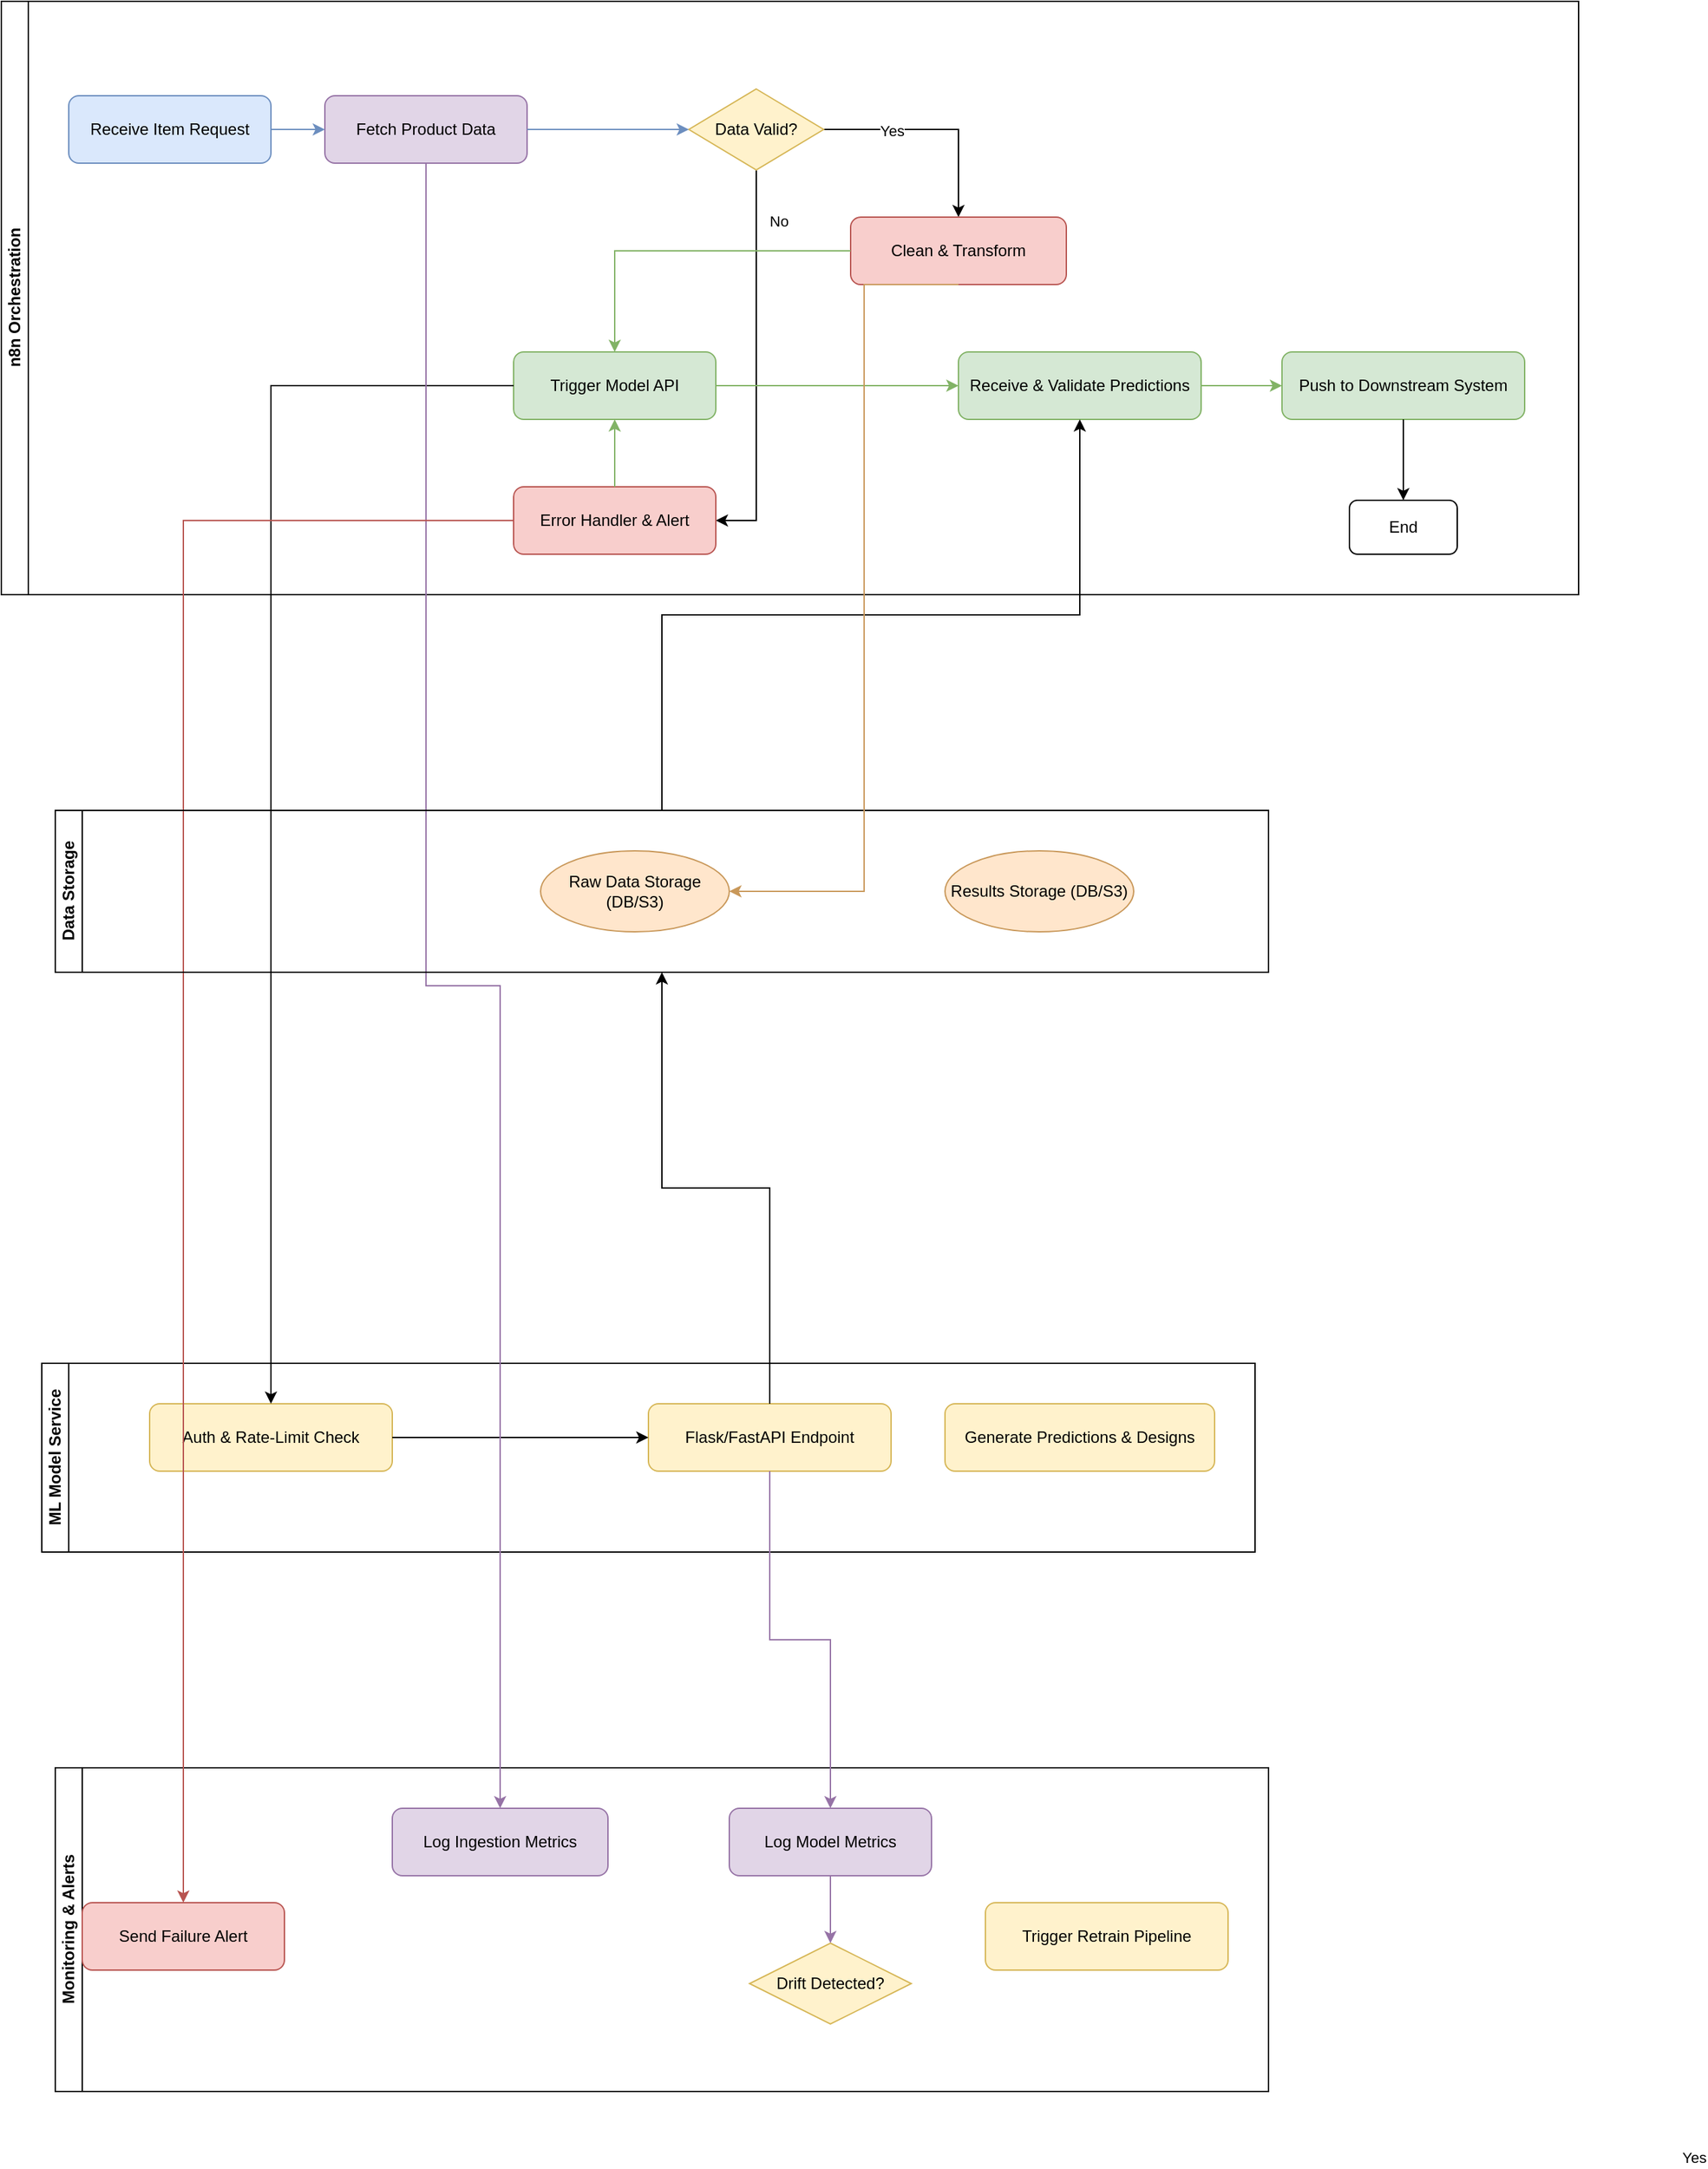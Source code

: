 <mxfile version="27.0.6">
  <diagram name="Complete Flowchart" id="WuH5lPuAPLfUjadhceZF">
    <mxGraphModel dx="3079" dy="2119" grid="1" gridSize="10" guides="1" tooltips="1" connect="1" arrows="1" fold="1" page="1" pageScale="1" pageWidth="850" pageHeight="1100" math="0" shadow="0">
      <root>
        <mxCell id="0" />
        <mxCell id="1" parent="0" />
        <mxCell id="X-7tLOTNDGGn71ntqQBZ-1" value="n8n Orchestration" style="swimlane;html=1;startSize=20;horizontal=0;" vertex="1" parent="1">
          <mxGeometry x="-150" y="-500" width="1170" height="440" as="geometry" />
        </mxCell>
        <mxCell id="X-7tLOTNDGGn71ntqQBZ-2" value="Receive Item Request" style="rounded=1;whiteSpace=wrap;html=1;fillColor=#DAE8FC;strokeColor=#6C8EBF;" vertex="1" parent="X-7tLOTNDGGn71ntqQBZ-1">
          <mxGeometry x="50" y="70" width="150" height="50" as="geometry" />
        </mxCell>
        <mxCell id="X-7tLOTNDGGn71ntqQBZ-3" value="Fetch Product Data" style="rounded=1;whiteSpace=wrap;html=1;fillColor=#E1D5E7;strokeColor=#9673A6;" vertex="1" parent="X-7tLOTNDGGn71ntqQBZ-1">
          <mxGeometry x="240" y="70" width="150" height="50" as="geometry" />
        </mxCell>
        <mxCell id="X-7tLOTNDGGn71ntqQBZ-47" style="edgeStyle=orthogonalEdgeStyle;rounded=0;orthogonalLoop=1;jettySize=auto;html=1;" edge="1" parent="X-7tLOTNDGGn71ntqQBZ-1" source="X-7tLOTNDGGn71ntqQBZ-4">
          <mxGeometry relative="1" as="geometry">
            <mxPoint x="710" y="160" as="targetPoint" />
            <Array as="points">
              <mxPoint x="710" y="95" />
            </Array>
          </mxGeometry>
        </mxCell>
        <mxCell id="X-7tLOTNDGGn71ntqQBZ-48" style="edgeStyle=orthogonalEdgeStyle;rounded=0;orthogonalLoop=1;jettySize=auto;html=1;entryX=1;entryY=0.5;entryDx=0;entryDy=0;" edge="1" parent="X-7tLOTNDGGn71ntqQBZ-1" source="X-7tLOTNDGGn71ntqQBZ-4" target="X-7tLOTNDGGn71ntqQBZ-6">
          <mxGeometry relative="1" as="geometry">
            <mxPoint x="575" y="390" as="targetPoint" />
          </mxGeometry>
        </mxCell>
        <mxCell id="X-7tLOTNDGGn71ntqQBZ-4" value="Data Valid?" style="rhombus;whiteSpace=wrap;html=1;fillColor=#FFF2CC;strokeColor=#D6B656;" vertex="1" parent="X-7tLOTNDGGn71ntqQBZ-1">
          <mxGeometry x="510" y="65" width="100" height="60" as="geometry" />
        </mxCell>
        <mxCell id="X-7tLOTNDGGn71ntqQBZ-5" value="Clean &amp; Transform" style="rounded=1;whiteSpace=wrap;html=1;fillColor=#F8CECC;strokeColor=#B85450;" vertex="1" parent="X-7tLOTNDGGn71ntqQBZ-1">
          <mxGeometry x="630" y="160" width="160" height="50" as="geometry" />
        </mxCell>
        <mxCell id="X-7tLOTNDGGn71ntqQBZ-6" value="Error Handler &amp; Alert" style="rounded=1;whiteSpace=wrap;html=1;fillColor=#F8CECC;strokeColor=#B85450;" vertex="1" parent="X-7tLOTNDGGn71ntqQBZ-1">
          <mxGeometry x="380" y="360" width="150" height="50" as="geometry" />
        </mxCell>
        <mxCell id="X-7tLOTNDGGn71ntqQBZ-7" value="Trigger Model API" style="rounded=1;whiteSpace=wrap;html=1;fillColor=#D5E8D4;strokeColor=#82B366;" vertex="1" parent="X-7tLOTNDGGn71ntqQBZ-1">
          <mxGeometry x="380" y="260" width="150" height="50" as="geometry" />
        </mxCell>
        <mxCell id="X-7tLOTNDGGn71ntqQBZ-8" value="Receive &amp; Validate Predictions" style="rounded=1;whiteSpace=wrap;html=1;fillColor=#D5E8D4;strokeColor=#82B366;" vertex="1" parent="X-7tLOTNDGGn71ntqQBZ-1">
          <mxGeometry x="710" y="260" width="180" height="50" as="geometry" />
        </mxCell>
        <mxCell id="X-7tLOTNDGGn71ntqQBZ-9" value="Push to Downstream System" style="rounded=1;whiteSpace=wrap;html=1;fillColor=#D5E8D4;strokeColor=#82B366;" vertex="1" parent="X-7tLOTNDGGn71ntqQBZ-1">
          <mxGeometry x="950" y="260" width="180" height="50" as="geometry" />
        </mxCell>
        <mxCell id="X-7tLOTNDGGn71ntqQBZ-11" style="edgeStyle=orthogonalEdgeStyle;rounded=0;html=1;strokeColor=#6C8EBF;" edge="1" parent="X-7tLOTNDGGn71ntqQBZ-1" source="X-7tLOTNDGGn71ntqQBZ-2" target="X-7tLOTNDGGn71ntqQBZ-3">
          <mxGeometry relative="1" as="geometry" />
        </mxCell>
        <mxCell id="X-7tLOTNDGGn71ntqQBZ-12" style="edgeStyle=orthogonalEdgeStyle;rounded=0;html=1;strokeColor=#6C8EBF;" edge="1" parent="X-7tLOTNDGGn71ntqQBZ-1" source="X-7tLOTNDGGn71ntqQBZ-3" target="X-7tLOTNDGGn71ntqQBZ-4">
          <mxGeometry relative="1" as="geometry" />
        </mxCell>
        <mxCell id="X-7tLOTNDGGn71ntqQBZ-13" value="Yes" style="edgeLabel;html=1;" edge="1" parent="X-7tLOTNDGGn71ntqQBZ-1" source="X-7tLOTNDGGn71ntqQBZ-4" target="X-7tLOTNDGGn71ntqQBZ-5">
          <mxGeometry x="-0.618" y="8" relative="1" as="geometry">
            <mxPoint as="offset" />
            <Array as="points">
              <mxPoint x="650" y="95" />
              <mxPoint x="680" y="60" />
              <mxPoint x="710" y="100" />
              <mxPoint x="680" y="80" />
            </Array>
          </mxGeometry>
        </mxCell>
        <mxCell id="X-7tLOTNDGGn71ntqQBZ-14" value="No" style="edgeLabel;html=1;" edge="1" parent="X-7tLOTNDGGn71ntqQBZ-1" source="X-7tLOTNDGGn71ntqQBZ-4" target="X-7tLOTNDGGn71ntqQBZ-6">
          <mxGeometry x="-0.824" y="26" relative="1" as="geometry">
            <mxPoint as="offset" />
          </mxGeometry>
        </mxCell>
        <mxCell id="X-7tLOTNDGGn71ntqQBZ-15" style="edgeStyle=orthogonalEdgeStyle;rounded=0;html=1;strokeColor=#82B366;" edge="1" parent="X-7tLOTNDGGn71ntqQBZ-1" source="X-7tLOTNDGGn71ntqQBZ-5" target="X-7tLOTNDGGn71ntqQBZ-7">
          <mxGeometry relative="1" as="geometry" />
        </mxCell>
        <mxCell id="X-7tLOTNDGGn71ntqQBZ-16" style="edgeStyle=orthogonalEdgeStyle;rounded=0;html=1;strokeColor=#82B366;" edge="1" parent="X-7tLOTNDGGn71ntqQBZ-1" source="X-7tLOTNDGGn71ntqQBZ-6" target="X-7tLOTNDGGn71ntqQBZ-7">
          <mxGeometry relative="1" as="geometry" />
        </mxCell>
        <mxCell id="X-7tLOTNDGGn71ntqQBZ-17" style="edgeStyle=orthogonalEdgeStyle;rounded=0;html=1;strokeColor=#82B366;" edge="1" parent="X-7tLOTNDGGn71ntqQBZ-1" source="X-7tLOTNDGGn71ntqQBZ-7" target="X-7tLOTNDGGn71ntqQBZ-8">
          <mxGeometry relative="1" as="geometry" />
        </mxCell>
        <mxCell id="X-7tLOTNDGGn71ntqQBZ-18" style="edgeStyle=orthogonalEdgeStyle;rounded=0;html=1;strokeColor=#82B366;" edge="1" parent="X-7tLOTNDGGn71ntqQBZ-1" source="X-7tLOTNDGGn71ntqQBZ-8" target="X-7tLOTNDGGn71ntqQBZ-9">
          <mxGeometry relative="1" as="geometry" />
        </mxCell>
        <mxCell id="X-7tLOTNDGGn71ntqQBZ-10" value="End" style="rounded=1;whiteSpace=wrap;html=1;fillColor=#FFFFFF;strokeColor=#000000;" vertex="1" parent="X-7tLOTNDGGn71ntqQBZ-1">
          <mxGeometry x="1000" y="370" width="80" height="40" as="geometry" />
        </mxCell>
        <mxCell id="X-7tLOTNDGGn71ntqQBZ-19" style="edgeStyle=orthogonalEdgeStyle;rounded=0;html=1;strokeColor=#000000;" edge="1" parent="X-7tLOTNDGGn71ntqQBZ-1" source="X-7tLOTNDGGn71ntqQBZ-9" target="X-7tLOTNDGGn71ntqQBZ-10">
          <mxGeometry relative="1" as="geometry" />
        </mxCell>
        <mxCell id="X-7tLOTNDGGn71ntqQBZ-23" value="ML Model Service" style="swimlane;html=1;startSize=20;horizontal=0;" vertex="1" parent="1">
          <mxGeometry x="-120" y="510" width="900" height="140" as="geometry" />
        </mxCell>
        <mxCell id="X-7tLOTNDGGn71ntqQBZ-24" value="Auth &amp; Rate-Limit Check" style="rounded=1;whiteSpace=wrap;html=1;fillColor=#FFF2CC;strokeColor=#D6B656;" vertex="1" parent="X-7tLOTNDGGn71ntqQBZ-23">
          <mxGeometry x="80" y="30" width="180" height="50" as="geometry" />
        </mxCell>
        <mxCell id="X-7tLOTNDGGn71ntqQBZ-25" value="Flask/FastAPI Endpoint" style="rounded=1;whiteSpace=wrap;html=1;fillColor=#FFF2CC;strokeColor=#D6B656;" vertex="1" parent="X-7tLOTNDGGn71ntqQBZ-23">
          <mxGeometry x="450" y="30" width="180" height="50" as="geometry" />
        </mxCell>
        <mxCell id="X-7tLOTNDGGn71ntqQBZ-51" style="edgeStyle=orthogonalEdgeStyle;rounded=0;orthogonalLoop=1;jettySize=auto;html=1;exitX=0.25;exitY=0;exitDx=0;exitDy=0;" edge="1" parent="X-7tLOTNDGGn71ntqQBZ-23" source="X-7tLOTNDGGn71ntqQBZ-26">
          <mxGeometry relative="1" as="geometry">
            <mxPoint x="719.667" y="40" as="targetPoint" />
          </mxGeometry>
        </mxCell>
        <mxCell id="X-7tLOTNDGGn71ntqQBZ-52" value="Text" style="edgeLabel;html=1;align=center;verticalAlign=middle;resizable=0;points=[];" vertex="1" connectable="0" parent="X-7tLOTNDGGn71ntqQBZ-51">
          <mxGeometry x="1" y="-1" relative="1" as="geometry">
            <mxPoint x="-1" y="-1" as="offset" />
          </mxGeometry>
        </mxCell>
        <mxCell id="X-7tLOTNDGGn71ntqQBZ-26" value="Generate Predictions &amp; Designs" style="rounded=1;whiteSpace=wrap;html=1;fillColor=#FFF2CC;strokeColor=#D6B656;" vertex="1" parent="X-7tLOTNDGGn71ntqQBZ-23">
          <mxGeometry x="670" y="30" width="200" height="50" as="geometry" />
        </mxCell>
        <mxCell id="X-7tLOTNDGGn71ntqQBZ-27" value="Monitoring &amp; Alerts" style="swimlane;html=1;startSize=20;horizontal=0;" vertex="1" parent="1">
          <mxGeometry x="-110" y="810" width="900" height="240" as="geometry" />
        </mxCell>
        <mxCell id="X-7tLOTNDGGn71ntqQBZ-28" value="Log Ingestion Metrics" style="rounded=1;whiteSpace=wrap;html=1;fillColor=#E1D5E7;strokeColor=#9673A6;" vertex="1" parent="X-7tLOTNDGGn71ntqQBZ-27">
          <mxGeometry x="250" y="30" width="160" height="50" as="geometry" />
        </mxCell>
        <mxCell id="X-7tLOTNDGGn71ntqQBZ-29" value="Log Model Metrics" style="rounded=1;whiteSpace=wrap;html=1;fillColor=#E1D5E7;strokeColor=#9673A6;" vertex="1" parent="X-7tLOTNDGGn71ntqQBZ-27">
          <mxGeometry x="500" y="30" width="150" height="50" as="geometry" />
        </mxCell>
        <mxCell id="X-7tLOTNDGGn71ntqQBZ-30" value="Send Failure Alert" style="rounded=1;whiteSpace=wrap;html=1;fillColor=#F8CECC;strokeColor=#B85450;" vertex="1" parent="X-7tLOTNDGGn71ntqQBZ-27">
          <mxGeometry x="20" y="100" width="150" height="50" as="geometry" />
        </mxCell>
        <mxCell id="X-7tLOTNDGGn71ntqQBZ-31" value="Drift Detected?" style="rhombus;whiteSpace=wrap;html=1;fillColor=#FFF2CC;strokeColor=#D6B656;" vertex="1" parent="X-7tLOTNDGGn71ntqQBZ-27">
          <mxGeometry x="515" y="130" width="120" height="60" as="geometry" />
        </mxCell>
        <mxCell id="X-7tLOTNDGGn71ntqQBZ-32" value="Trigger Retrain Pipeline" style="rounded=1;whiteSpace=wrap;html=1;fillColor=#FFF2CC;strokeColor=#D6B656;" vertex="1" parent="X-7tLOTNDGGn71ntqQBZ-27">
          <mxGeometry x="690" y="100" width="180" height="50" as="geometry" />
        </mxCell>
        <mxCell id="X-7tLOTNDGGn71ntqQBZ-34" style="edgeStyle=orthogonalEdgeStyle;rounded=0;html=1;strokeColor=#000000;" edge="1" parent="1" source="X-7tLOTNDGGn71ntqQBZ-7" target="X-7tLOTNDGGn71ntqQBZ-24">
          <mxGeometry relative="1" as="geometry" />
        </mxCell>
        <mxCell id="X-7tLOTNDGGn71ntqQBZ-35" style="edgeStyle=orthogonalEdgeStyle;rounded=0;html=1;strokeColor=#000000;" edge="1" parent="1" source="X-7tLOTNDGGn71ntqQBZ-24" target="X-7tLOTNDGGn71ntqQBZ-25">
          <mxGeometry relative="1" as="geometry" />
        </mxCell>
        <mxCell id="X-7tLOTNDGGn71ntqQBZ-36" style="edgeStyle=orthogonalEdgeStyle;rounded=0;html=1;strokeColor=#000000;" edge="1" parent="1" source="X-7tLOTNDGGn71ntqQBZ-20" target="X-7tLOTNDGGn71ntqQBZ-8">
          <mxGeometry relative="1" as="geometry" />
        </mxCell>
        <mxCell id="X-7tLOTNDGGn71ntqQBZ-37" style="edgeStyle=orthogonalEdgeStyle;rounded=0;html=1;strokeColor=#9673A6;" edge="1" parent="1" source="X-7tLOTNDGGn71ntqQBZ-3" target="X-7tLOTNDGGn71ntqQBZ-28">
          <mxGeometry relative="1" as="geometry" />
        </mxCell>
        <mxCell id="X-7tLOTNDGGn71ntqQBZ-38" style="edgeStyle=orthogonalEdgeStyle;rounded=0;html=1;strokeColor=#9673A6;" edge="1" parent="1" source="X-7tLOTNDGGn71ntqQBZ-25" target="X-7tLOTNDGGn71ntqQBZ-29">
          <mxGeometry relative="1" as="geometry" />
        </mxCell>
        <mxCell id="X-7tLOTNDGGn71ntqQBZ-39" style="edgeStyle=orthogonalEdgeStyle;rounded=0;html=1;strokeColor=#B85450;" edge="1" parent="1" source="X-7tLOTNDGGn71ntqQBZ-6" target="X-7tLOTNDGGn71ntqQBZ-30">
          <mxGeometry relative="1" as="geometry" />
        </mxCell>
        <mxCell id="X-7tLOTNDGGn71ntqQBZ-40" style="edgeStyle=orthogonalEdgeStyle;rounded=0;html=1;strokeColor=#9673A6;" edge="1" parent="1" source="X-7tLOTNDGGn71ntqQBZ-29" target="X-7tLOTNDGGn71ntqQBZ-31">
          <mxGeometry relative="1" as="geometry" />
        </mxCell>
        <mxCell id="X-7tLOTNDGGn71ntqQBZ-41" value="Yes" style="edgeLabel;html=1;" edge="1" parent="1" source="X-7tLOTNDGGn71ntqQBZ-31" target="X-7tLOTNDGGn71ntqQBZ-32">
          <mxGeometry relative="1" as="geometry">
            <mxPoint x="550" y="130" as="offset" />
          </mxGeometry>
        </mxCell>
        <mxCell id="X-7tLOTNDGGn71ntqQBZ-45" value="" style="edgeStyle=orthogonalEdgeStyle;rounded=0;html=1;strokeColor=#000000;" edge="1" parent="1" source="X-7tLOTNDGGn71ntqQBZ-25" target="X-7tLOTNDGGn71ntqQBZ-20">
          <mxGeometry relative="1" as="geometry">
            <mxPoint x="430" y="540" as="sourcePoint" />
            <mxPoint x="410" y="-90" as="targetPoint" />
          </mxGeometry>
        </mxCell>
        <mxCell id="X-7tLOTNDGGn71ntqQBZ-20" value="Data Storage" style="swimlane;html=1;startSize=20;horizontal=0;" vertex="1" parent="1">
          <mxGeometry x="-110" y="100" width="900" height="120" as="geometry" />
        </mxCell>
        <mxCell id="X-7tLOTNDGGn71ntqQBZ-21" value="Raw Data Storage (DB/S3)" style="ellipse;whiteSpace=wrap;html=1;fillColor=#FFE6CC;strokeColor=#C9985A;" vertex="1" parent="X-7tLOTNDGGn71ntqQBZ-20">
          <mxGeometry x="360" y="30" width="140" height="60" as="geometry" />
        </mxCell>
        <mxCell id="X-7tLOTNDGGn71ntqQBZ-22" value="Results Storage (DB/S3)" style="ellipse;whiteSpace=wrap;html=1;fillColor=#FFE6CC;strokeColor=#C9985A;" vertex="1" parent="X-7tLOTNDGGn71ntqQBZ-20">
          <mxGeometry x="660" y="30" width="140" height="60" as="geometry" />
        </mxCell>
        <mxCell id="X-7tLOTNDGGn71ntqQBZ-33" style="edgeStyle=orthogonalEdgeStyle;rounded=0;html=1;strokeColor=#C9985A;exitX=0.5;exitY=1;exitDx=0;exitDy=0;entryX=1;entryY=0.5;entryDx=0;entryDy=0;" edge="1" parent="1" source="X-7tLOTNDGGn71ntqQBZ-5" target="X-7tLOTNDGGn71ntqQBZ-21">
          <mxGeometry relative="1" as="geometry">
            <mxPoint x="470" y="-260" as="sourcePoint" />
            <mxPoint x="395" y="185" as="targetPoint" />
            <Array as="points">
              <mxPoint x="490" y="160" />
            </Array>
          </mxGeometry>
        </mxCell>
      </root>
    </mxGraphModel>
  </diagram>
</mxfile>
